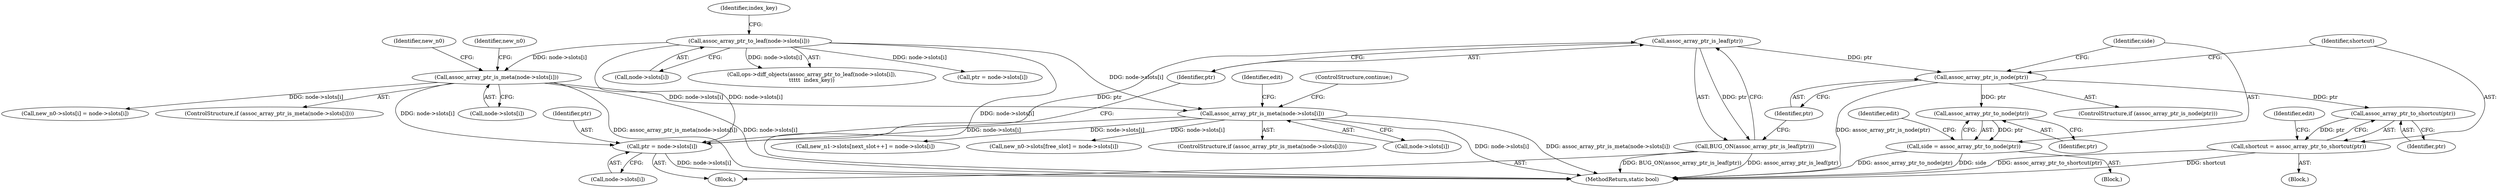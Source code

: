 digraph "0_linux_ea6789980fdaa610d7eb63602c746bf6ec70cd2b@pointer" {
"1000755" [label="(Call,assoc_array_ptr_is_leaf(ptr))"];
"1000747" [label="(Call,ptr = node->slots[i])"];
"1001020" [label="(Call,assoc_array_ptr_to_leaf(node->slots[i]))"];
"1000546" [label="(Call,assoc_array_ptr_is_meta(node->slots[i]))"];
"1000605" [label="(Call,assoc_array_ptr_is_meta(node->slots[i]))"];
"1000754" [label="(Call,BUG_ON(assoc_array_ptr_is_leaf(ptr)))"];
"1000758" [label="(Call,assoc_array_ptr_is_node(ptr))"];
"1000763" [label="(Call,assoc_array_ptr_to_node(ptr))"];
"1000761" [label="(Call,side = assoc_array_ptr_to_node(ptr))"];
"1000779" [label="(Call,assoc_array_ptr_to_shortcut(ptr))"];
"1000777" [label="(Call,shortcut = assoc_array_ptr_to_shortcut(ptr))"];
"1000749" [label="(Call,node->slots[i])"];
"1000621" [label="(Call,new_n1->slots[next_slot++] = node->slots[i])"];
"1000768" [label="(Identifier,edit)"];
"1000784" [label="(Identifier,edit)"];
"1000567" [label="(Identifier,new_n0)"];
"1000547" [label="(Call,node->slots[i])"];
"1000650" [label="(Call,new_n0->slots[free_slot] = node->slots[i])"];
"1000758" [label="(Call,assoc_array_ptr_is_node(ptr))"];
"1000555" [label="(Identifier,new_n0)"];
"1000762" [label="(Identifier,side)"];
"1001020" [label="(Call,assoc_array_ptr_to_leaf(node->slots[i]))"];
"1000604" [label="(ControlStructure,if (assoc_array_ptr_is_meta(node->slots[i])))"];
"1000747" [label="(Call,ptr = node->slots[i])"];
"1000746" [label="(Block,)"];
"1001026" [label="(Identifier,index_key)"];
"1000763" [label="(Call,assoc_array_ptr_to_node(ptr))"];
"1000780" [label="(Identifier,ptr)"];
"1000764" [label="(Identifier,ptr)"];
"1000761" [label="(Call,side = assoc_array_ptr_to_node(ptr))"];
"1000756" [label="(Identifier,ptr)"];
"1000754" [label="(Call,BUG_ON(assoc_array_ptr_is_leaf(ptr)))"];
"1001021" [label="(Call,node->slots[i])"];
"1000611" [label="(ControlStructure,continue;)"];
"1000757" [label="(ControlStructure,if (assoc_array_ptr_is_node(ptr)))"];
"1000778" [label="(Identifier,shortcut)"];
"1000760" [label="(Block,)"];
"1000748" [label="(Identifier,ptr)"];
"1000606" [label="(Call,node->slots[i])"];
"1001204" [label="(Call,ptr = node->slots[i])"];
"1000776" [label="(Block,)"];
"1000552" [label="(Call,new_n0->slots[i] = node->slots[i])"];
"1000616" [label="(Identifier,edit)"];
"1001251" [label="(MethodReturn,static bool)"];
"1000777" [label="(Call,shortcut = assoc_array_ptr_to_shortcut(ptr))"];
"1000605" [label="(Call,assoc_array_ptr_is_meta(node->slots[i]))"];
"1000545" [label="(ControlStructure,if (assoc_array_ptr_is_meta(node->slots[i])))"];
"1001019" [label="(Call,ops->diff_objects(assoc_array_ptr_to_leaf(node->slots[i]),\n\t\t\t\t\t  index_key))"];
"1000779" [label="(Call,assoc_array_ptr_to_shortcut(ptr))"];
"1000546" [label="(Call,assoc_array_ptr_is_meta(node->slots[i]))"];
"1000755" [label="(Call,assoc_array_ptr_is_leaf(ptr))"];
"1000759" [label="(Identifier,ptr)"];
"1000755" -> "1000754"  [label="AST: "];
"1000755" -> "1000756"  [label="CFG: "];
"1000756" -> "1000755"  [label="AST: "];
"1000754" -> "1000755"  [label="CFG: "];
"1000755" -> "1000754"  [label="DDG: ptr"];
"1000747" -> "1000755"  [label="DDG: ptr"];
"1000755" -> "1000758"  [label="DDG: ptr"];
"1000747" -> "1000746"  [label="AST: "];
"1000747" -> "1000749"  [label="CFG: "];
"1000748" -> "1000747"  [label="AST: "];
"1000749" -> "1000747"  [label="AST: "];
"1000756" -> "1000747"  [label="CFG: "];
"1000747" -> "1001251"  [label="DDG: node->slots[i]"];
"1001020" -> "1000747"  [label="DDG: node->slots[i]"];
"1000546" -> "1000747"  [label="DDG: node->slots[i]"];
"1000605" -> "1000747"  [label="DDG: node->slots[i]"];
"1001020" -> "1001019"  [label="AST: "];
"1001020" -> "1001021"  [label="CFG: "];
"1001021" -> "1001020"  [label="AST: "];
"1001026" -> "1001020"  [label="CFG: "];
"1001020" -> "1001251"  [label="DDG: node->slots[i]"];
"1001020" -> "1000546"  [label="DDG: node->slots[i]"];
"1001020" -> "1000605"  [label="DDG: node->slots[i]"];
"1001020" -> "1001019"  [label="DDG: node->slots[i]"];
"1001020" -> "1001204"  [label="DDG: node->slots[i]"];
"1000546" -> "1000545"  [label="AST: "];
"1000546" -> "1000547"  [label="CFG: "];
"1000547" -> "1000546"  [label="AST: "];
"1000555" -> "1000546"  [label="CFG: "];
"1000567" -> "1000546"  [label="CFG: "];
"1000546" -> "1001251"  [label="DDG: assoc_array_ptr_is_meta(node->slots[i])"];
"1000546" -> "1001251"  [label="DDG: node->slots[i]"];
"1000546" -> "1000552"  [label="DDG: node->slots[i]"];
"1000546" -> "1000605"  [label="DDG: node->slots[i]"];
"1000605" -> "1000604"  [label="AST: "];
"1000605" -> "1000606"  [label="CFG: "];
"1000606" -> "1000605"  [label="AST: "];
"1000611" -> "1000605"  [label="CFG: "];
"1000616" -> "1000605"  [label="CFG: "];
"1000605" -> "1001251"  [label="DDG: assoc_array_ptr_is_meta(node->slots[i])"];
"1000605" -> "1001251"  [label="DDG: node->slots[i]"];
"1000605" -> "1000621"  [label="DDG: node->slots[i]"];
"1000605" -> "1000650"  [label="DDG: node->slots[i]"];
"1000754" -> "1000746"  [label="AST: "];
"1000759" -> "1000754"  [label="CFG: "];
"1000754" -> "1001251"  [label="DDG: BUG_ON(assoc_array_ptr_is_leaf(ptr))"];
"1000754" -> "1001251"  [label="DDG: assoc_array_ptr_is_leaf(ptr)"];
"1000758" -> "1000757"  [label="AST: "];
"1000758" -> "1000759"  [label="CFG: "];
"1000759" -> "1000758"  [label="AST: "];
"1000762" -> "1000758"  [label="CFG: "];
"1000778" -> "1000758"  [label="CFG: "];
"1000758" -> "1001251"  [label="DDG: assoc_array_ptr_is_node(ptr)"];
"1000758" -> "1000763"  [label="DDG: ptr"];
"1000758" -> "1000779"  [label="DDG: ptr"];
"1000763" -> "1000761"  [label="AST: "];
"1000763" -> "1000764"  [label="CFG: "];
"1000764" -> "1000763"  [label="AST: "];
"1000761" -> "1000763"  [label="CFG: "];
"1000763" -> "1000761"  [label="DDG: ptr"];
"1000761" -> "1000760"  [label="AST: "];
"1000762" -> "1000761"  [label="AST: "];
"1000768" -> "1000761"  [label="CFG: "];
"1000761" -> "1001251"  [label="DDG: side"];
"1000761" -> "1001251"  [label="DDG: assoc_array_ptr_to_node(ptr)"];
"1000779" -> "1000777"  [label="AST: "];
"1000779" -> "1000780"  [label="CFG: "];
"1000780" -> "1000779"  [label="AST: "];
"1000777" -> "1000779"  [label="CFG: "];
"1000779" -> "1000777"  [label="DDG: ptr"];
"1000777" -> "1000776"  [label="AST: "];
"1000778" -> "1000777"  [label="AST: "];
"1000784" -> "1000777"  [label="CFG: "];
"1000777" -> "1001251"  [label="DDG: shortcut"];
"1000777" -> "1001251"  [label="DDG: assoc_array_ptr_to_shortcut(ptr)"];
}
